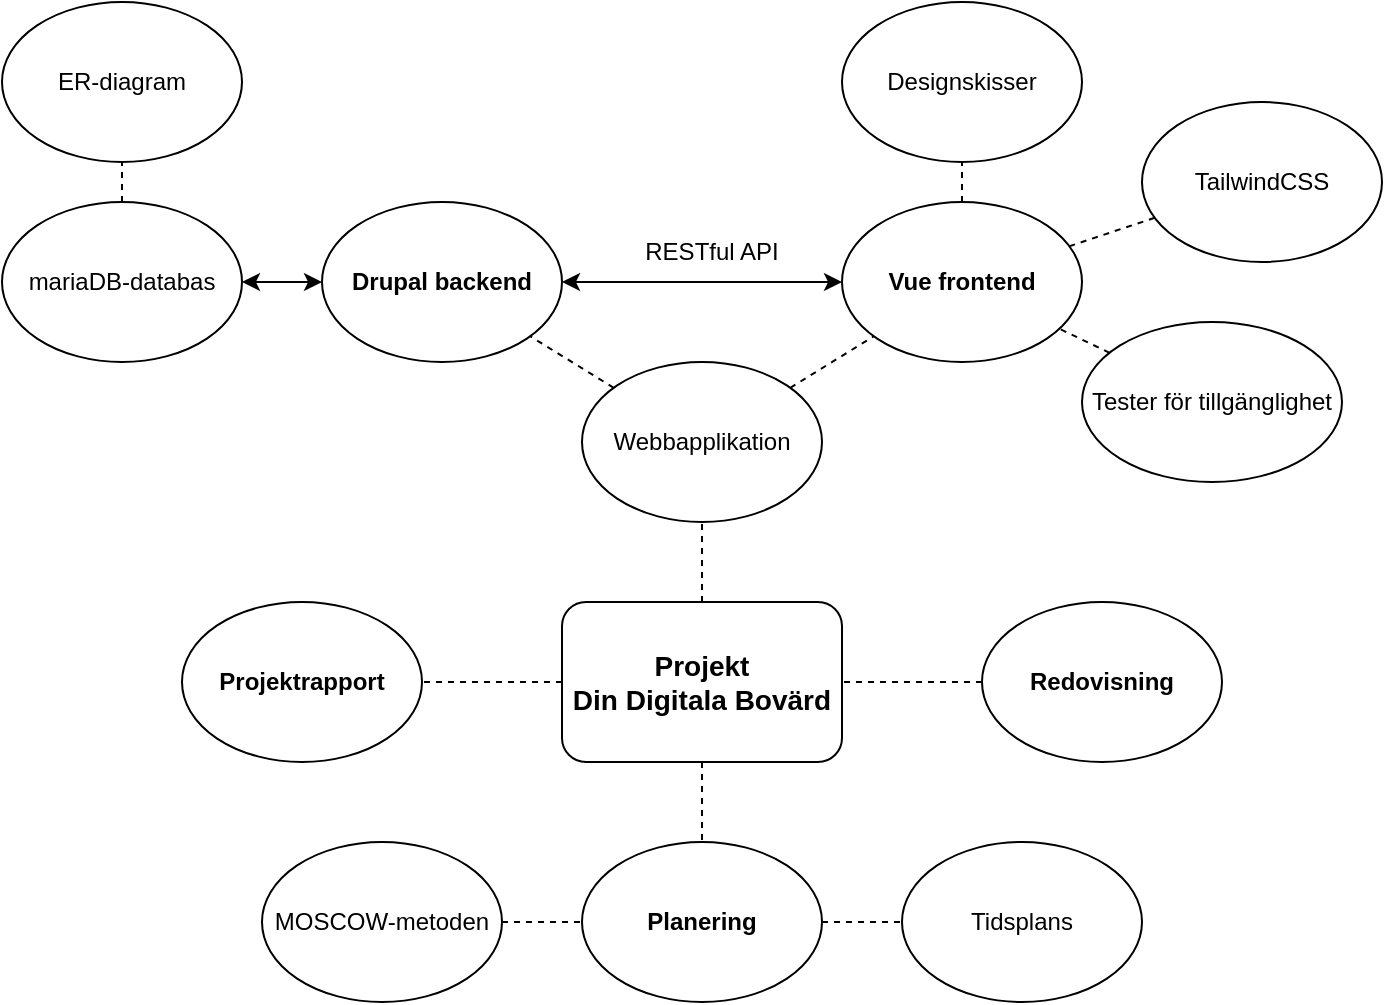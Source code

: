 <mxfile>
    <diagram id="-G_mLIEJHnxxJPsivkQo" name="Page-1">
        <mxGraphModel dx="2218" dy="2063" grid="1" gridSize="10" guides="1" tooltips="1" connect="1" arrows="1" fold="1" page="1" pageScale="1" pageWidth="850" pageHeight="1100" math="0" shadow="0">
            <root>
                <mxCell id="0"/>
                <mxCell id="1" parent="0"/>
                <mxCell id="2" value="&lt;b&gt;&lt;font style=&quot;font-size: 14px;&quot;&gt;Projekt&lt;/font&gt;&lt;/b&gt;&lt;div&gt;&lt;b&gt;&lt;font style=&quot;font-size: 14px;&quot;&gt;Din Digitala Bovärd&lt;/font&gt;&lt;/b&gt;&lt;/div&gt;" style="rounded=1;whiteSpace=wrap;html=1;" vertex="1" parent="1">
                    <mxGeometry x="270" y="240" width="140" height="80" as="geometry"/>
                </mxCell>
                <mxCell id="3" value="" style="endArrow=none;dashed=1;html=1;" edge="1" parent="1" source="2" target="8">
                    <mxGeometry width="50" height="50" relative="1" as="geometry">
                        <mxPoint x="360" y="300" as="sourcePoint"/>
                        <mxPoint x="340" y="160" as="targetPoint"/>
                    </mxGeometry>
                </mxCell>
                <mxCell id="4" value="" style="endArrow=none;dashed=1;html=1;" edge="1" parent="1" source="7" target="2">
                    <mxGeometry width="50" height="50" relative="1" as="geometry">
                        <mxPoint x="340" y="400" as="sourcePoint"/>
                        <mxPoint x="339.8" y="320" as="targetPoint"/>
                    </mxGeometry>
                </mxCell>
                <mxCell id="5" value="" style="endArrow=none;dashed=1;html=1;" edge="1" parent="1" source="2" target="6">
                    <mxGeometry width="50" height="50" relative="1" as="geometry">
                        <mxPoint x="360" y="260" as="sourcePoint"/>
                        <mxPoint x="200" y="280" as="targetPoint"/>
                    </mxGeometry>
                </mxCell>
                <mxCell id="6" value="&lt;b&gt;Planering&lt;/b&gt;" style="ellipse;whiteSpace=wrap;html=1;" vertex="1" parent="1">
                    <mxGeometry x="280" y="360" width="120" height="80" as="geometry"/>
                </mxCell>
                <mxCell id="7" value="&lt;b&gt;Redovisning&lt;/b&gt;" style="ellipse;whiteSpace=wrap;html=1;" vertex="1" parent="1">
                    <mxGeometry x="480" y="240" width="120" height="80" as="geometry"/>
                </mxCell>
                <mxCell id="8" value="Webbapplikation" style="ellipse;whiteSpace=wrap;html=1;" vertex="1" parent="1">
                    <mxGeometry x="280" y="120" width="120" height="80" as="geometry"/>
                </mxCell>
                <mxCell id="9" value="&lt;b&gt;Projektrapport&lt;/b&gt;" style="ellipse;whiteSpace=wrap;html=1;" vertex="1" parent="1">
                    <mxGeometry x="80" y="240" width="120" height="80" as="geometry"/>
                </mxCell>
                <mxCell id="10" value="" style="endArrow=none;dashed=1;html=1;" edge="1" parent="1" source="2" target="9">
                    <mxGeometry width="50" height="50" relative="1" as="geometry">
                        <mxPoint x="350" y="250" as="sourcePoint"/>
                        <mxPoint x="350" y="170" as="targetPoint"/>
                    </mxGeometry>
                </mxCell>
                <mxCell id="11" value="&lt;div&gt;&lt;b&gt;Drupal backend&lt;/b&gt;&lt;/div&gt;" style="ellipse;whiteSpace=wrap;html=1;" vertex="1" parent="1">
                    <mxGeometry x="150" y="40" width="120" height="80" as="geometry"/>
                </mxCell>
                <mxCell id="12" value="&lt;b&gt;Vue frontend&lt;/b&gt;" style="ellipse;whiteSpace=wrap;html=1;" vertex="1" parent="1">
                    <mxGeometry x="410" y="40" width="120" height="80" as="geometry"/>
                </mxCell>
                <mxCell id="13" value="" style="endArrow=none;dashed=1;html=1;" edge="1" parent="1" source="8" target="11">
                    <mxGeometry width="50" height="50" relative="1" as="geometry">
                        <mxPoint x="350" y="290" as="sourcePoint"/>
                        <mxPoint x="350" y="210" as="targetPoint"/>
                    </mxGeometry>
                </mxCell>
                <mxCell id="14" value="" style="endArrow=none;dashed=1;html=1;" edge="1" parent="1" source="8" target="12">
                    <mxGeometry width="50" height="50" relative="1" as="geometry">
                        <mxPoint x="360" y="300" as="sourcePoint"/>
                        <mxPoint x="360" y="220" as="targetPoint"/>
                    </mxGeometry>
                </mxCell>
                <mxCell id="15" value="TailwindCSS" style="ellipse;whiteSpace=wrap;html=1;" vertex="1" parent="1">
                    <mxGeometry x="560" y="-10" width="120" height="80" as="geometry"/>
                </mxCell>
                <mxCell id="16" value="mariaDB-databas" style="ellipse;whiteSpace=wrap;html=1;" vertex="1" parent="1">
                    <mxGeometry x="-10" y="40" width="120" height="80" as="geometry"/>
                </mxCell>
                <mxCell id="17" value="" style="endArrow=classic;startArrow=classic;html=1;" edge="1" parent="1" source="11" target="12">
                    <mxGeometry width="50" height="50" relative="1" as="geometry">
                        <mxPoint x="360" y="130" as="sourcePoint"/>
                        <mxPoint x="410" y="80" as="targetPoint"/>
                    </mxGeometry>
                </mxCell>
                <mxCell id="18" value="" style="endArrow=classic;startArrow=classic;html=1;" edge="1" parent="1" source="11" target="16">
                    <mxGeometry width="50" height="50" relative="1" as="geometry">
                        <mxPoint x="280" y="90" as="sourcePoint"/>
                        <mxPoint x="420" y="90" as="targetPoint"/>
                    </mxGeometry>
                </mxCell>
                <mxCell id="19" value="" style="endArrow=none;dashed=1;html=1;" edge="1" parent="1" source="15" target="12">
                    <mxGeometry width="50" height="50" relative="1" as="geometry">
                        <mxPoint x="394" y="143" as="sourcePoint"/>
                        <mxPoint x="436" y="117" as="targetPoint"/>
                    </mxGeometry>
                </mxCell>
                <mxCell id="20" value="RESTful API" style="text;html=1;align=center;verticalAlign=middle;whiteSpace=wrap;rounded=0;" vertex="1" parent="1">
                    <mxGeometry x="310" y="50" width="70" height="30" as="geometry"/>
                </mxCell>
                <mxCell id="21" value="Tidsplans" style="ellipse;whiteSpace=wrap;html=1;" vertex="1" parent="1">
                    <mxGeometry x="440" y="360" width="120" height="80" as="geometry"/>
                </mxCell>
                <mxCell id="22" value="" style="endArrow=none;dashed=1;html=1;" edge="1" parent="1" source="6" target="21">
                    <mxGeometry width="50" height="50" relative="1" as="geometry">
                        <mxPoint x="550" y="370" as="sourcePoint"/>
                        <mxPoint x="550" y="290" as="targetPoint"/>
                    </mxGeometry>
                </mxCell>
                <mxCell id="23" value="MOSCOW-metoden" style="ellipse;whiteSpace=wrap;html=1;" vertex="1" parent="1">
                    <mxGeometry x="120" y="360" width="120" height="80" as="geometry"/>
                </mxCell>
                <mxCell id="24" value="" style="endArrow=none;dashed=1;html=1;" edge="1" parent="1" source="12" target="25">
                    <mxGeometry width="50" height="50" relative="1" as="geometry">
                        <mxPoint x="336" y="371" as="sourcePoint"/>
                        <mxPoint x="290" y="510" as="targetPoint"/>
                    </mxGeometry>
                </mxCell>
                <mxCell id="25" value="Designskisser" style="ellipse;whiteSpace=wrap;html=1;" vertex="1" parent="1">
                    <mxGeometry x="410" y="-60" width="120" height="80" as="geometry"/>
                </mxCell>
                <mxCell id="26" value="ER-diagram" style="ellipse;whiteSpace=wrap;html=1;" vertex="1" parent="1">
                    <mxGeometry x="-10" y="-60" width="120" height="80" as="geometry"/>
                </mxCell>
                <mxCell id="27" value="" style="endArrow=none;dashed=1;html=1;" edge="1" parent="1" source="23" target="6">
                    <mxGeometry width="50" height="50" relative="1" as="geometry">
                        <mxPoint x="317" y="443" as="sourcePoint"/>
                        <mxPoint x="273" y="487" as="targetPoint"/>
                    </mxGeometry>
                </mxCell>
                <mxCell id="28" value="" style="endArrow=none;dashed=1;html=1;" edge="1" parent="1" source="16" target="26">
                    <mxGeometry width="50" height="50" relative="1" as="geometry">
                        <mxPoint x="317" y="453" as="sourcePoint"/>
                        <mxPoint x="273" y="497" as="targetPoint"/>
                    </mxGeometry>
                </mxCell>
                <mxCell id="31" value="Tester för tillgänglighet" style="ellipse;whiteSpace=wrap;html=1;" vertex="1" parent="1">
                    <mxGeometry x="530" y="100" width="130" height="80" as="geometry"/>
                </mxCell>
                <mxCell id="32" value="" style="endArrow=none;dashed=1;html=1;" edge="1" parent="1" source="31" target="12">
                    <mxGeometry width="50" height="50" relative="1" as="geometry">
                        <mxPoint x="576" y="58" as="sourcePoint"/>
                        <mxPoint x="534" y="72" as="targetPoint"/>
                    </mxGeometry>
                </mxCell>
            </root>
        </mxGraphModel>
    </diagram>
</mxfile>